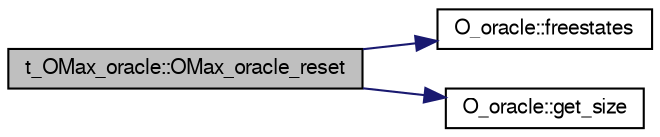 digraph G
{
  bgcolor="transparent";
  edge [fontname="FreeSans",fontsize="10",labelfontname="FreeSans",labelfontsize="10"];
  node [fontname="FreeSans",fontsize="10",shape=record];
  rankdir=LR;
  Node1 [label="t_OMax_oracle::OMax_oracle_reset",height=0.2,width=0.4,color="black", fillcolor="grey75", style="filled" fontcolor="black"];
  Node1 -> Node2 [color="midnightblue",fontsize="10",style="solid",fontname="FreeSans"];
  Node2 [label="O_oracle::freestates",height=0.2,width=0.4,color="black",URL="$class_o__oracle.html#a933bc6787c8b335ce00d86950497994e",tooltip="Reset."];
  Node1 -> Node3 [color="midnightblue",fontsize="10",style="solid",fontname="FreeSans"];
  Node3 [label="O_oracle::get_size",height=0.2,width=0.4,color="black",URL="$class_o__oracle.html#a084597a4f020b5ddadc603881b596d4f",tooltip="Return the current size of FO."];
}

